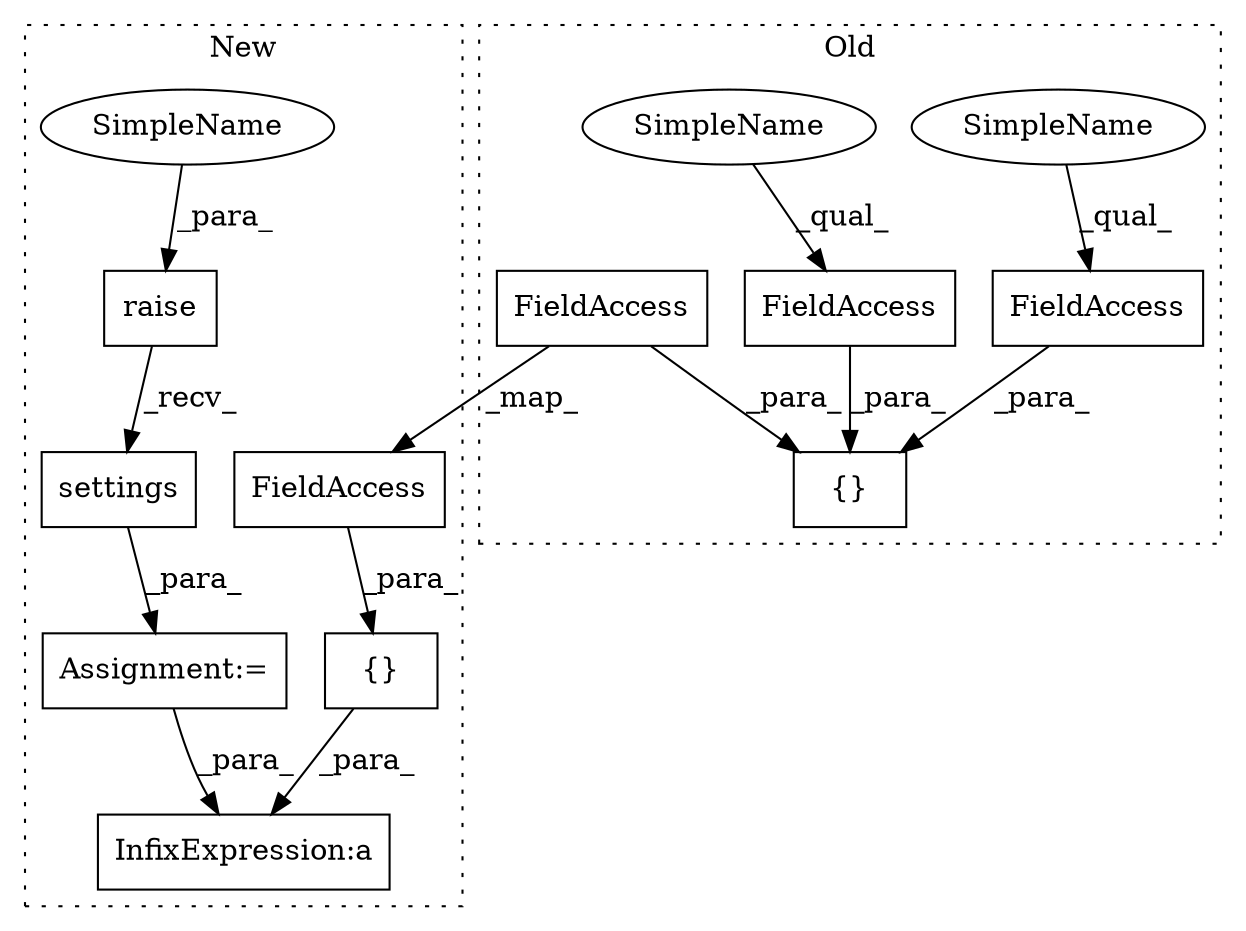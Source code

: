 digraph G {
subgraph cluster0 {
1 [label="{}" a="4" s="775,844" l="1,1" shape="box"];
7 [label="FieldAccess" a="22" s="800" l="19" shape="box"];
8 [label="FieldAccess" a="22" s="788" l="11" shape="box"];
9 [label="FieldAccess" a="22" s="820" l="24" shape="box"];
11 [label="SimpleName" a="42" s="800" l="4" shape="ellipse"];
12 [label="SimpleName" a="42" s="788" l="4" shape="ellipse"];
label = "Old";
style="dotted";
}
subgraph cluster1 {
2 [label="settings" a="32" s="731" l="10" shape="box"];
3 [label="InfixExpression:a" a="27" s="767" l="3" shape="box"];
4 [label="{}" a="4" s="779,804" l="1,1" shape="box"];
5 [label="raise" a="32" s="703,729" l="6,1" shape="box"];
6 [label="Assignment:=" a="7" s="702" l="1" shape="box"];
10 [label="FieldAccess" a="22" s="780" l="24" shape="box"];
13 [label="SimpleName" a="42" s="725" l="4" shape="ellipse"];
label = "New";
style="dotted";
}
2 -> 6 [label="_para_"];
4 -> 3 [label="_para_"];
5 -> 2 [label="_recv_"];
6 -> 3 [label="_para_"];
7 -> 1 [label="_para_"];
8 -> 1 [label="_para_"];
9 -> 10 [label="_map_"];
9 -> 1 [label="_para_"];
10 -> 4 [label="_para_"];
11 -> 7 [label="_qual_"];
12 -> 8 [label="_qual_"];
13 -> 5 [label="_para_"];
}